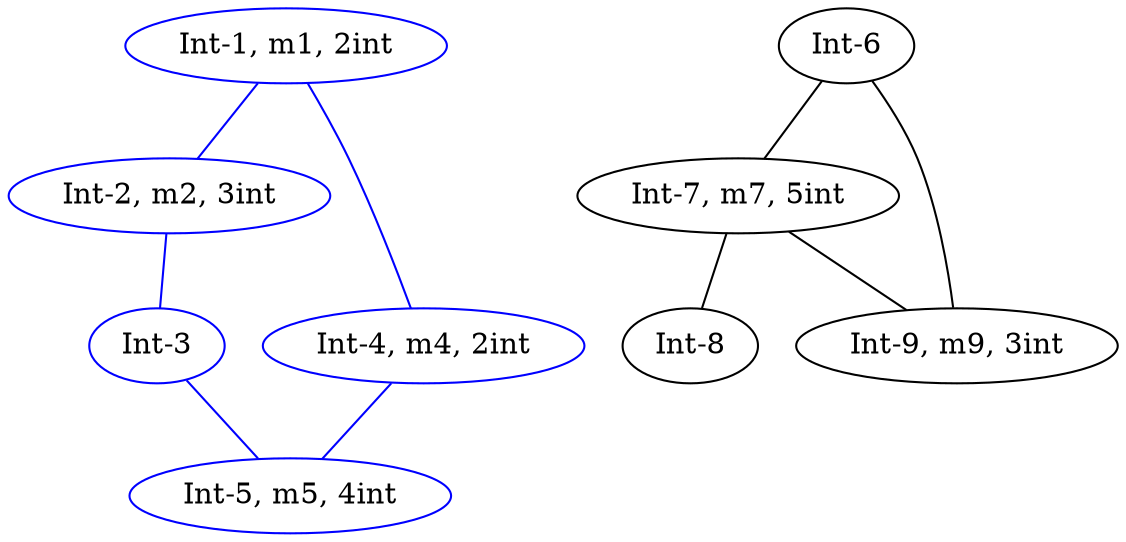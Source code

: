 strict graph G {
  1 [ color="blue" label="Int-1, m1, 2int" ];
  2 [ color="blue" label="Int-2, m2, 3int" ];
  3 [ color="blue" label="Int-3" ];
  4 [ color="blue" label="Int-4, m4, 2int" ];
  5 [ color="blue" label="Int-5, m5, 4int" ];
  6 [ color="black" label="Int-6" ];
  7 [ color="black" label="Int-7, m7, 5int" ];
  8 [ color="black" label="Int-8" ];
  9 [ color="black" label="Int-9, m9, 3int" ];
  1 -- 2 [ color="blue" ];
  1 -- 4 [ color="blue" ];
  4 -- 5 [ color="blue" ];
  6 -- 9 [ color="black" ];
  6 -- 7 [ color="black" ];
  7 -- 8 [ color="black" ];
  7 -- 9 [ color="black" ];
  2 -- 3 [ color="blue" ];
  3 -- 5 [ color="blue" ];
}
